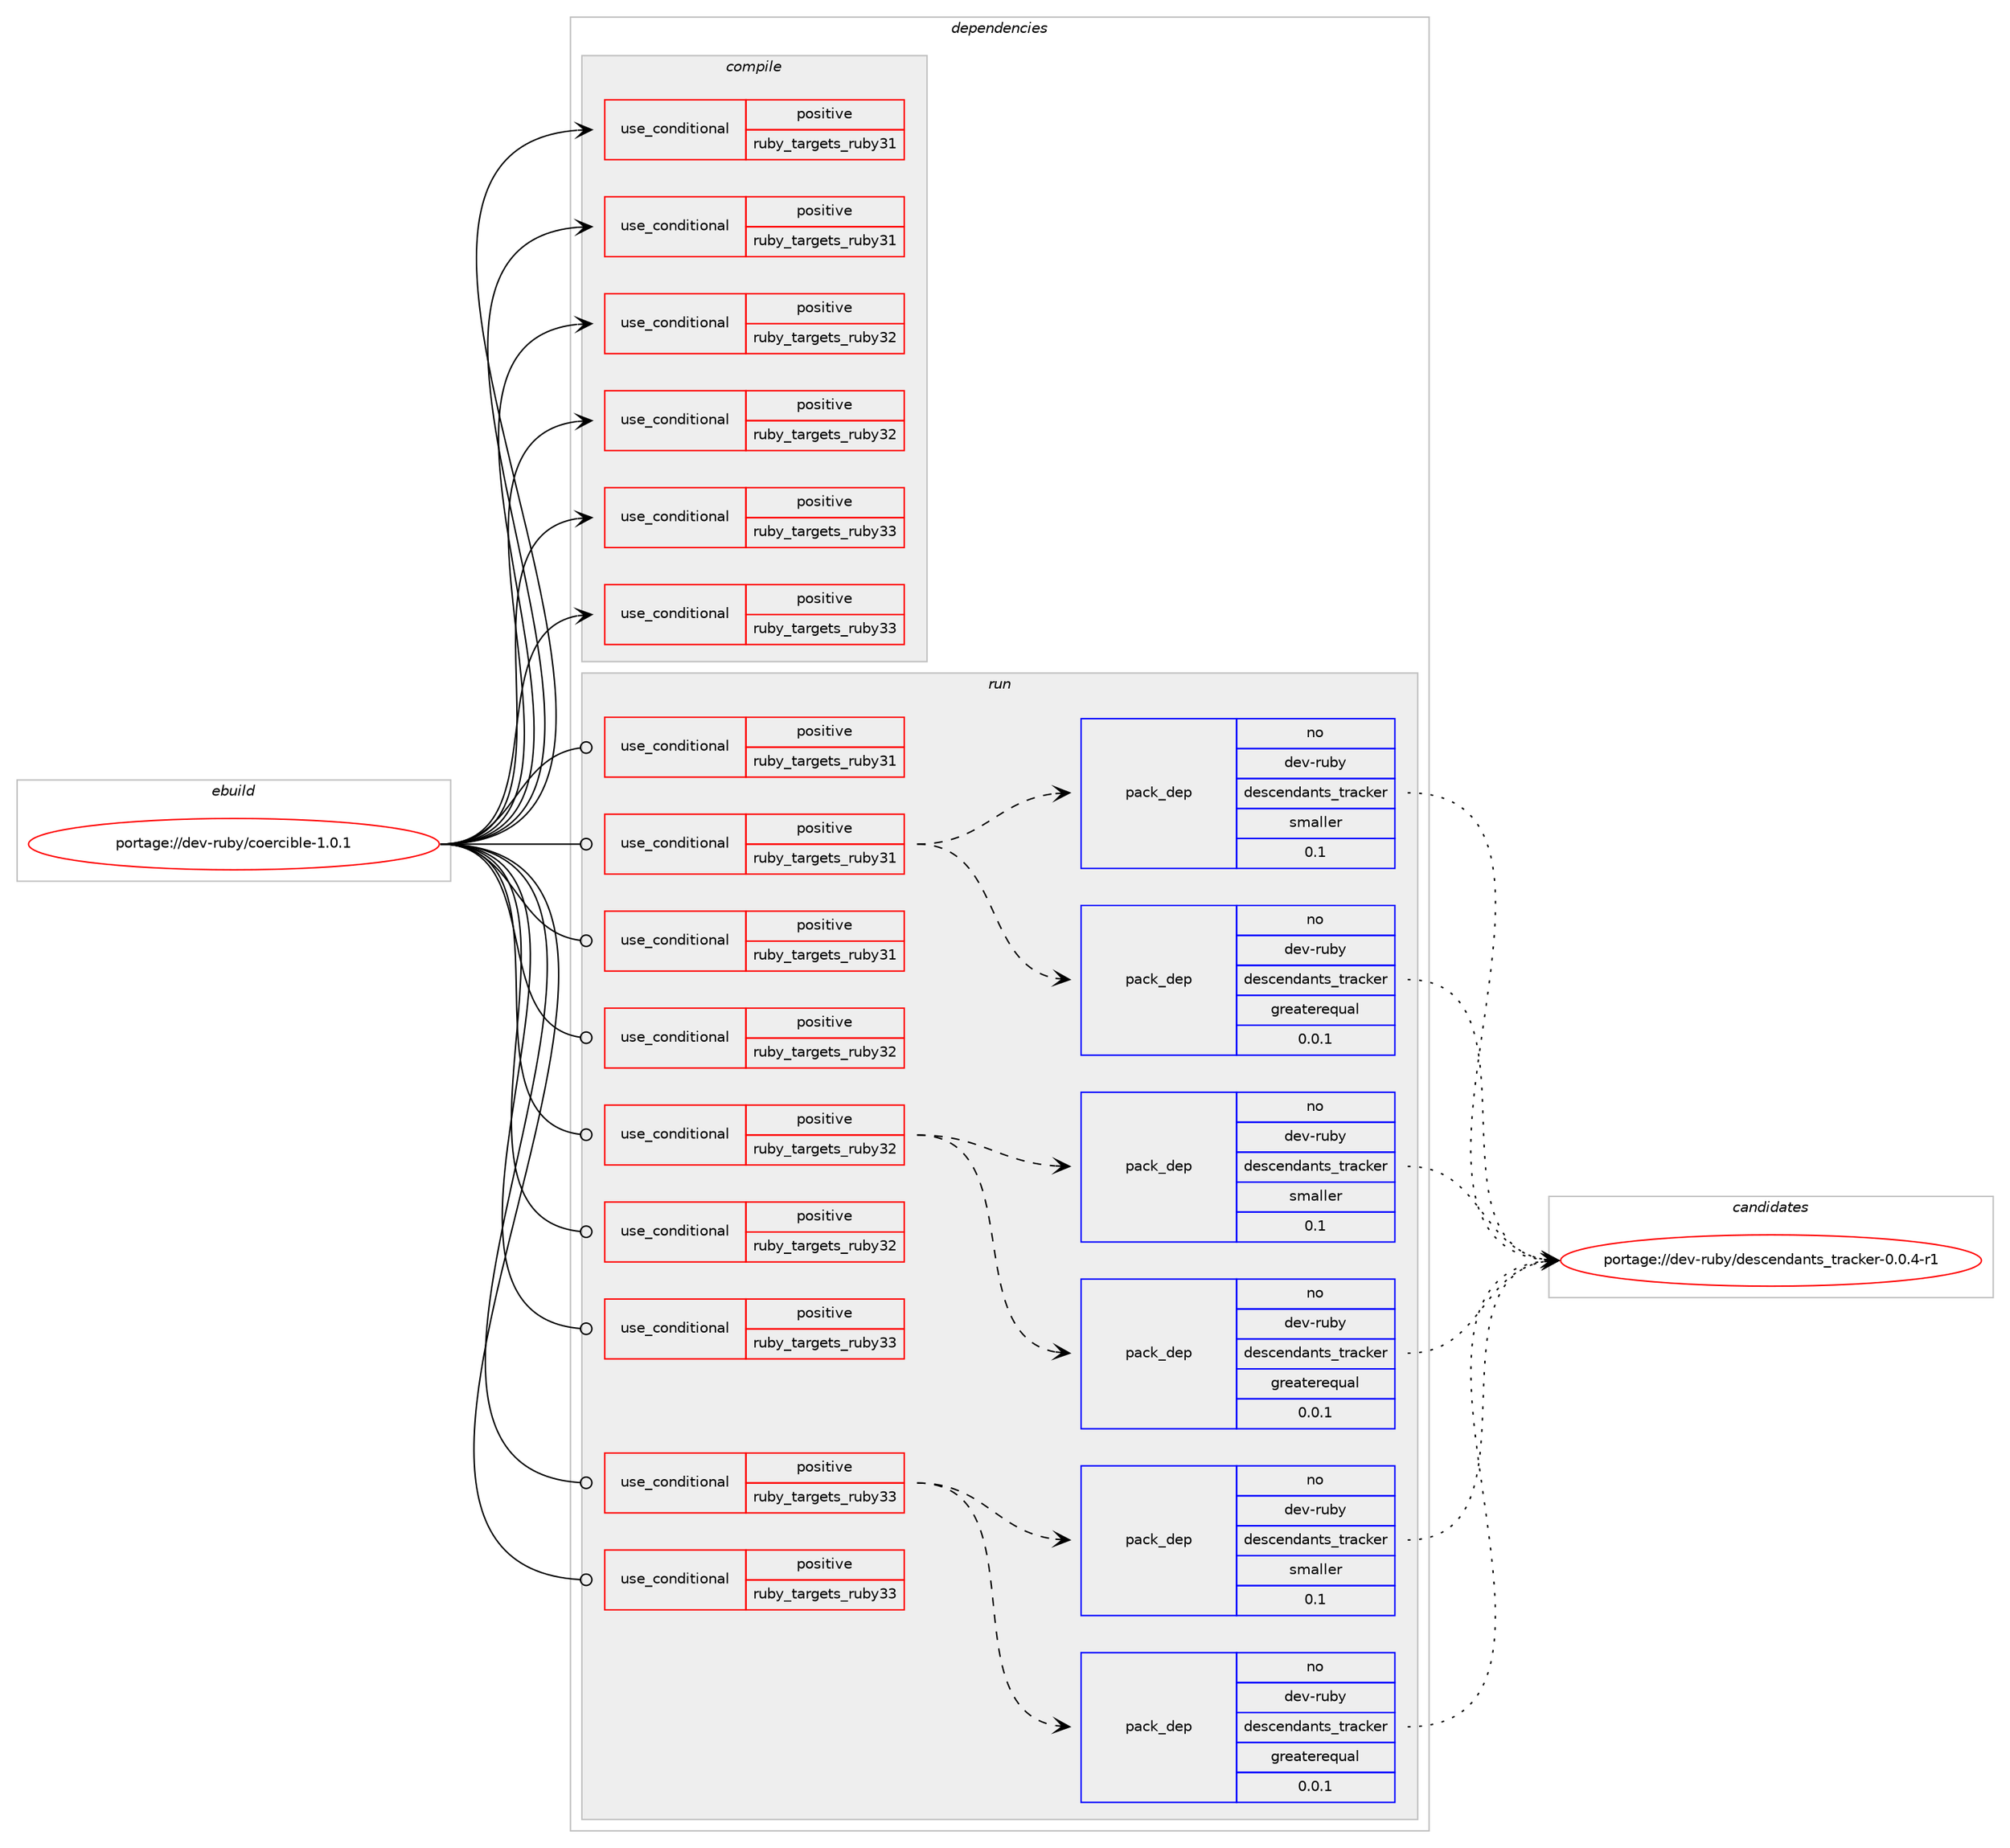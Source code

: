 digraph prolog {

# *************
# Graph options
# *************

newrank=true;
concentrate=true;
compound=true;
graph [rankdir=LR,fontname=Helvetica,fontsize=10,ranksep=1.5];#, ranksep=2.5, nodesep=0.2];
edge  [arrowhead=vee];
node  [fontname=Helvetica,fontsize=10];

# **********
# The ebuild
# **********

subgraph cluster_leftcol {
color=gray;
rank=same;
label=<<i>ebuild</i>>;
id [label="portage://dev-ruby/coercible-1.0.1", color=red, width=4, href="../dev-ruby/coercible-1.0.1.svg"];
}

# ****************
# The dependencies
# ****************

subgraph cluster_midcol {
color=gray;
label=<<i>dependencies</i>>;
subgraph cluster_compile {
fillcolor="#eeeeee";
style=filled;
label=<<i>compile</i>>;
subgraph cond44490 {
dependency91415 [label=<<TABLE BORDER="0" CELLBORDER="1" CELLSPACING="0" CELLPADDING="4"><TR><TD ROWSPAN="3" CELLPADDING="10">use_conditional</TD></TR><TR><TD>positive</TD></TR><TR><TD>ruby_targets_ruby31</TD></TR></TABLE>>, shape=none, color=red];
# *** BEGIN UNKNOWN DEPENDENCY TYPE (TODO) ***
# dependency91415 -> package_dependency(portage://dev-ruby/coercible-1.0.1,install,no,dev-lang,ruby,none,[,,],[slot(3.1)],[])
# *** END UNKNOWN DEPENDENCY TYPE (TODO) ***

}
id:e -> dependency91415:w [weight=20,style="solid",arrowhead="vee"];
subgraph cond44491 {
dependency91416 [label=<<TABLE BORDER="0" CELLBORDER="1" CELLSPACING="0" CELLPADDING="4"><TR><TD ROWSPAN="3" CELLPADDING="10">use_conditional</TD></TR><TR><TD>positive</TD></TR><TR><TD>ruby_targets_ruby31</TD></TR></TABLE>>, shape=none, color=red];
# *** BEGIN UNKNOWN DEPENDENCY TYPE (TODO) ***
# dependency91416 -> package_dependency(portage://dev-ruby/coercible-1.0.1,install,no,virtual,rubygems,none,[,,],[],[use(enable(ruby_targets_ruby31),negative)])
# *** END UNKNOWN DEPENDENCY TYPE (TODO) ***

}
id:e -> dependency91416:w [weight=20,style="solid",arrowhead="vee"];
subgraph cond44492 {
dependency91417 [label=<<TABLE BORDER="0" CELLBORDER="1" CELLSPACING="0" CELLPADDING="4"><TR><TD ROWSPAN="3" CELLPADDING="10">use_conditional</TD></TR><TR><TD>positive</TD></TR><TR><TD>ruby_targets_ruby32</TD></TR></TABLE>>, shape=none, color=red];
# *** BEGIN UNKNOWN DEPENDENCY TYPE (TODO) ***
# dependency91417 -> package_dependency(portage://dev-ruby/coercible-1.0.1,install,no,dev-lang,ruby,none,[,,],[slot(3.2)],[])
# *** END UNKNOWN DEPENDENCY TYPE (TODO) ***

}
id:e -> dependency91417:w [weight=20,style="solid",arrowhead="vee"];
subgraph cond44493 {
dependency91418 [label=<<TABLE BORDER="0" CELLBORDER="1" CELLSPACING="0" CELLPADDING="4"><TR><TD ROWSPAN="3" CELLPADDING="10">use_conditional</TD></TR><TR><TD>positive</TD></TR><TR><TD>ruby_targets_ruby32</TD></TR></TABLE>>, shape=none, color=red];
# *** BEGIN UNKNOWN DEPENDENCY TYPE (TODO) ***
# dependency91418 -> package_dependency(portage://dev-ruby/coercible-1.0.1,install,no,virtual,rubygems,none,[,,],[],[use(enable(ruby_targets_ruby32),negative)])
# *** END UNKNOWN DEPENDENCY TYPE (TODO) ***

}
id:e -> dependency91418:w [weight=20,style="solid",arrowhead="vee"];
subgraph cond44494 {
dependency91419 [label=<<TABLE BORDER="0" CELLBORDER="1" CELLSPACING="0" CELLPADDING="4"><TR><TD ROWSPAN="3" CELLPADDING="10">use_conditional</TD></TR><TR><TD>positive</TD></TR><TR><TD>ruby_targets_ruby33</TD></TR></TABLE>>, shape=none, color=red];
# *** BEGIN UNKNOWN DEPENDENCY TYPE (TODO) ***
# dependency91419 -> package_dependency(portage://dev-ruby/coercible-1.0.1,install,no,dev-lang,ruby,none,[,,],[slot(3.3)],[])
# *** END UNKNOWN DEPENDENCY TYPE (TODO) ***

}
id:e -> dependency91419:w [weight=20,style="solid",arrowhead="vee"];
subgraph cond44495 {
dependency91420 [label=<<TABLE BORDER="0" CELLBORDER="1" CELLSPACING="0" CELLPADDING="4"><TR><TD ROWSPAN="3" CELLPADDING="10">use_conditional</TD></TR><TR><TD>positive</TD></TR><TR><TD>ruby_targets_ruby33</TD></TR></TABLE>>, shape=none, color=red];
# *** BEGIN UNKNOWN DEPENDENCY TYPE (TODO) ***
# dependency91420 -> package_dependency(portage://dev-ruby/coercible-1.0.1,install,no,virtual,rubygems,none,[,,],[],[use(enable(ruby_targets_ruby33),negative)])
# *** END UNKNOWN DEPENDENCY TYPE (TODO) ***

}
id:e -> dependency91420:w [weight=20,style="solid",arrowhead="vee"];
}
subgraph cluster_compileandrun {
fillcolor="#eeeeee";
style=filled;
label=<<i>compile and run</i>>;
}
subgraph cluster_run {
fillcolor="#eeeeee";
style=filled;
label=<<i>run</i>>;
subgraph cond44496 {
dependency91421 [label=<<TABLE BORDER="0" CELLBORDER="1" CELLSPACING="0" CELLPADDING="4"><TR><TD ROWSPAN="3" CELLPADDING="10">use_conditional</TD></TR><TR><TD>positive</TD></TR><TR><TD>ruby_targets_ruby31</TD></TR></TABLE>>, shape=none, color=red];
# *** BEGIN UNKNOWN DEPENDENCY TYPE (TODO) ***
# dependency91421 -> package_dependency(portage://dev-ruby/coercible-1.0.1,run,no,dev-lang,ruby,none,[,,],[slot(3.1)],[])
# *** END UNKNOWN DEPENDENCY TYPE (TODO) ***

}
id:e -> dependency91421:w [weight=20,style="solid",arrowhead="odot"];
subgraph cond44497 {
dependency91422 [label=<<TABLE BORDER="0" CELLBORDER="1" CELLSPACING="0" CELLPADDING="4"><TR><TD ROWSPAN="3" CELLPADDING="10">use_conditional</TD></TR><TR><TD>positive</TD></TR><TR><TD>ruby_targets_ruby31</TD></TR></TABLE>>, shape=none, color=red];
subgraph pack45662 {
dependency91423 [label=<<TABLE BORDER="0" CELLBORDER="1" CELLSPACING="0" CELLPADDING="4" WIDTH="220"><TR><TD ROWSPAN="6" CELLPADDING="30">pack_dep</TD></TR><TR><TD WIDTH="110">no</TD></TR><TR><TD>dev-ruby</TD></TR><TR><TD>descendants_tracker</TD></TR><TR><TD>greaterequal</TD></TR><TR><TD>0.0.1</TD></TR></TABLE>>, shape=none, color=blue];
}
dependency91422:e -> dependency91423:w [weight=20,style="dashed",arrowhead="vee"];
subgraph pack45663 {
dependency91424 [label=<<TABLE BORDER="0" CELLBORDER="1" CELLSPACING="0" CELLPADDING="4" WIDTH="220"><TR><TD ROWSPAN="6" CELLPADDING="30">pack_dep</TD></TR><TR><TD WIDTH="110">no</TD></TR><TR><TD>dev-ruby</TD></TR><TR><TD>descendants_tracker</TD></TR><TR><TD>smaller</TD></TR><TR><TD>0.1</TD></TR></TABLE>>, shape=none, color=blue];
}
dependency91422:e -> dependency91424:w [weight=20,style="dashed",arrowhead="vee"];
}
id:e -> dependency91422:w [weight=20,style="solid",arrowhead="odot"];
subgraph cond44498 {
dependency91425 [label=<<TABLE BORDER="0" CELLBORDER="1" CELLSPACING="0" CELLPADDING="4"><TR><TD ROWSPAN="3" CELLPADDING="10">use_conditional</TD></TR><TR><TD>positive</TD></TR><TR><TD>ruby_targets_ruby31</TD></TR></TABLE>>, shape=none, color=red];
# *** BEGIN UNKNOWN DEPENDENCY TYPE (TODO) ***
# dependency91425 -> package_dependency(portage://dev-ruby/coercible-1.0.1,run,no,virtual,rubygems,none,[,,],[],[use(enable(ruby_targets_ruby31),negative)])
# *** END UNKNOWN DEPENDENCY TYPE (TODO) ***

}
id:e -> dependency91425:w [weight=20,style="solid",arrowhead="odot"];
subgraph cond44499 {
dependency91426 [label=<<TABLE BORDER="0" CELLBORDER="1" CELLSPACING="0" CELLPADDING="4"><TR><TD ROWSPAN="3" CELLPADDING="10">use_conditional</TD></TR><TR><TD>positive</TD></TR><TR><TD>ruby_targets_ruby32</TD></TR></TABLE>>, shape=none, color=red];
# *** BEGIN UNKNOWN DEPENDENCY TYPE (TODO) ***
# dependency91426 -> package_dependency(portage://dev-ruby/coercible-1.0.1,run,no,dev-lang,ruby,none,[,,],[slot(3.2)],[])
# *** END UNKNOWN DEPENDENCY TYPE (TODO) ***

}
id:e -> dependency91426:w [weight=20,style="solid",arrowhead="odot"];
subgraph cond44500 {
dependency91427 [label=<<TABLE BORDER="0" CELLBORDER="1" CELLSPACING="0" CELLPADDING="4"><TR><TD ROWSPAN="3" CELLPADDING="10">use_conditional</TD></TR><TR><TD>positive</TD></TR><TR><TD>ruby_targets_ruby32</TD></TR></TABLE>>, shape=none, color=red];
subgraph pack45664 {
dependency91428 [label=<<TABLE BORDER="0" CELLBORDER="1" CELLSPACING="0" CELLPADDING="4" WIDTH="220"><TR><TD ROWSPAN="6" CELLPADDING="30">pack_dep</TD></TR><TR><TD WIDTH="110">no</TD></TR><TR><TD>dev-ruby</TD></TR><TR><TD>descendants_tracker</TD></TR><TR><TD>greaterequal</TD></TR><TR><TD>0.0.1</TD></TR></TABLE>>, shape=none, color=blue];
}
dependency91427:e -> dependency91428:w [weight=20,style="dashed",arrowhead="vee"];
subgraph pack45665 {
dependency91429 [label=<<TABLE BORDER="0" CELLBORDER="1" CELLSPACING="0" CELLPADDING="4" WIDTH="220"><TR><TD ROWSPAN="6" CELLPADDING="30">pack_dep</TD></TR><TR><TD WIDTH="110">no</TD></TR><TR><TD>dev-ruby</TD></TR><TR><TD>descendants_tracker</TD></TR><TR><TD>smaller</TD></TR><TR><TD>0.1</TD></TR></TABLE>>, shape=none, color=blue];
}
dependency91427:e -> dependency91429:w [weight=20,style="dashed",arrowhead="vee"];
}
id:e -> dependency91427:w [weight=20,style="solid",arrowhead="odot"];
subgraph cond44501 {
dependency91430 [label=<<TABLE BORDER="0" CELLBORDER="1" CELLSPACING="0" CELLPADDING="4"><TR><TD ROWSPAN="3" CELLPADDING="10">use_conditional</TD></TR><TR><TD>positive</TD></TR><TR><TD>ruby_targets_ruby32</TD></TR></TABLE>>, shape=none, color=red];
# *** BEGIN UNKNOWN DEPENDENCY TYPE (TODO) ***
# dependency91430 -> package_dependency(portage://dev-ruby/coercible-1.0.1,run,no,virtual,rubygems,none,[,,],[],[use(enable(ruby_targets_ruby32),negative)])
# *** END UNKNOWN DEPENDENCY TYPE (TODO) ***

}
id:e -> dependency91430:w [weight=20,style="solid",arrowhead="odot"];
subgraph cond44502 {
dependency91431 [label=<<TABLE BORDER="0" CELLBORDER="1" CELLSPACING="0" CELLPADDING="4"><TR><TD ROWSPAN="3" CELLPADDING="10">use_conditional</TD></TR><TR><TD>positive</TD></TR><TR><TD>ruby_targets_ruby33</TD></TR></TABLE>>, shape=none, color=red];
# *** BEGIN UNKNOWN DEPENDENCY TYPE (TODO) ***
# dependency91431 -> package_dependency(portage://dev-ruby/coercible-1.0.1,run,no,dev-lang,ruby,none,[,,],[slot(3.3)],[])
# *** END UNKNOWN DEPENDENCY TYPE (TODO) ***

}
id:e -> dependency91431:w [weight=20,style="solid",arrowhead="odot"];
subgraph cond44503 {
dependency91432 [label=<<TABLE BORDER="0" CELLBORDER="1" CELLSPACING="0" CELLPADDING="4"><TR><TD ROWSPAN="3" CELLPADDING="10">use_conditional</TD></TR><TR><TD>positive</TD></TR><TR><TD>ruby_targets_ruby33</TD></TR></TABLE>>, shape=none, color=red];
subgraph pack45666 {
dependency91433 [label=<<TABLE BORDER="0" CELLBORDER="1" CELLSPACING="0" CELLPADDING="4" WIDTH="220"><TR><TD ROWSPAN="6" CELLPADDING="30">pack_dep</TD></TR><TR><TD WIDTH="110">no</TD></TR><TR><TD>dev-ruby</TD></TR><TR><TD>descendants_tracker</TD></TR><TR><TD>greaterequal</TD></TR><TR><TD>0.0.1</TD></TR></TABLE>>, shape=none, color=blue];
}
dependency91432:e -> dependency91433:w [weight=20,style="dashed",arrowhead="vee"];
subgraph pack45667 {
dependency91434 [label=<<TABLE BORDER="0" CELLBORDER="1" CELLSPACING="0" CELLPADDING="4" WIDTH="220"><TR><TD ROWSPAN="6" CELLPADDING="30">pack_dep</TD></TR><TR><TD WIDTH="110">no</TD></TR><TR><TD>dev-ruby</TD></TR><TR><TD>descendants_tracker</TD></TR><TR><TD>smaller</TD></TR><TR><TD>0.1</TD></TR></TABLE>>, shape=none, color=blue];
}
dependency91432:e -> dependency91434:w [weight=20,style="dashed",arrowhead="vee"];
}
id:e -> dependency91432:w [weight=20,style="solid",arrowhead="odot"];
subgraph cond44504 {
dependency91435 [label=<<TABLE BORDER="0" CELLBORDER="1" CELLSPACING="0" CELLPADDING="4"><TR><TD ROWSPAN="3" CELLPADDING="10">use_conditional</TD></TR><TR><TD>positive</TD></TR><TR><TD>ruby_targets_ruby33</TD></TR></TABLE>>, shape=none, color=red];
# *** BEGIN UNKNOWN DEPENDENCY TYPE (TODO) ***
# dependency91435 -> package_dependency(portage://dev-ruby/coercible-1.0.1,run,no,virtual,rubygems,none,[,,],[],[use(enable(ruby_targets_ruby33),negative)])
# *** END UNKNOWN DEPENDENCY TYPE (TODO) ***

}
id:e -> dependency91435:w [weight=20,style="solid",arrowhead="odot"];
}
}

# **************
# The candidates
# **************

subgraph cluster_choices {
rank=same;
color=gray;
label=<<i>candidates</i>>;

subgraph choice45662 {
color=black;
nodesep=1;
choice10010111845114117981214710010111599101110100971101161159511611497991071011144548464846524511449 [label="portage://dev-ruby/descendants_tracker-0.0.4-r1", color=red, width=4,href="../dev-ruby/descendants_tracker-0.0.4-r1.svg"];
dependency91423:e -> choice10010111845114117981214710010111599101110100971101161159511611497991071011144548464846524511449:w [style=dotted,weight="100"];
}
subgraph choice45663 {
color=black;
nodesep=1;
choice10010111845114117981214710010111599101110100971101161159511611497991071011144548464846524511449 [label="portage://dev-ruby/descendants_tracker-0.0.4-r1", color=red, width=4,href="../dev-ruby/descendants_tracker-0.0.4-r1.svg"];
dependency91424:e -> choice10010111845114117981214710010111599101110100971101161159511611497991071011144548464846524511449:w [style=dotted,weight="100"];
}
subgraph choice45664 {
color=black;
nodesep=1;
choice10010111845114117981214710010111599101110100971101161159511611497991071011144548464846524511449 [label="portage://dev-ruby/descendants_tracker-0.0.4-r1", color=red, width=4,href="../dev-ruby/descendants_tracker-0.0.4-r1.svg"];
dependency91428:e -> choice10010111845114117981214710010111599101110100971101161159511611497991071011144548464846524511449:w [style=dotted,weight="100"];
}
subgraph choice45665 {
color=black;
nodesep=1;
choice10010111845114117981214710010111599101110100971101161159511611497991071011144548464846524511449 [label="portage://dev-ruby/descendants_tracker-0.0.4-r1", color=red, width=4,href="../dev-ruby/descendants_tracker-0.0.4-r1.svg"];
dependency91429:e -> choice10010111845114117981214710010111599101110100971101161159511611497991071011144548464846524511449:w [style=dotted,weight="100"];
}
subgraph choice45666 {
color=black;
nodesep=1;
choice10010111845114117981214710010111599101110100971101161159511611497991071011144548464846524511449 [label="portage://dev-ruby/descendants_tracker-0.0.4-r1", color=red, width=4,href="../dev-ruby/descendants_tracker-0.0.4-r1.svg"];
dependency91433:e -> choice10010111845114117981214710010111599101110100971101161159511611497991071011144548464846524511449:w [style=dotted,weight="100"];
}
subgraph choice45667 {
color=black;
nodesep=1;
choice10010111845114117981214710010111599101110100971101161159511611497991071011144548464846524511449 [label="portage://dev-ruby/descendants_tracker-0.0.4-r1", color=red, width=4,href="../dev-ruby/descendants_tracker-0.0.4-r1.svg"];
dependency91434:e -> choice10010111845114117981214710010111599101110100971101161159511611497991071011144548464846524511449:w [style=dotted,weight="100"];
}
}

}
